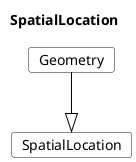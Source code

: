 @startuml
Title SpatialLocation 

Card SpatialLocation #fff [
SpatialLocation
]
Card Geometry #fff [
Geometry
]
Geometry --|> SpatialLocation  #000 
@enduml